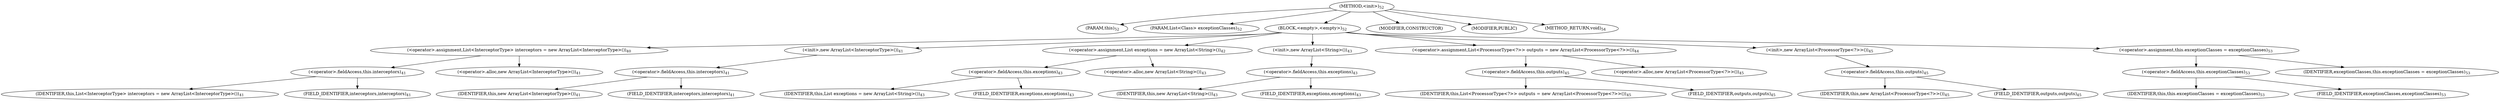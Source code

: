 digraph "&lt;init&gt;" {  
"90" [label = <(METHOD,&lt;init&gt;)<SUB>52</SUB>> ]
"4" [label = <(PARAM,this)<SUB>52</SUB>> ]
"91" [label = <(PARAM,List&lt;Class&gt; exceptionClasses)<SUB>52</SUB>> ]
"92" [label = <(BLOCK,&lt;empty&gt;,&lt;empty&gt;)<SUB>52</SUB>> ]
"93" [label = <(&lt;operator&gt;.assignment,List&lt;InterceptorType&gt; interceptors = new ArrayList&lt;InterceptorType&gt;())<SUB>40</SUB>> ]
"94" [label = <(&lt;operator&gt;.fieldAccess,this.interceptors)<SUB>41</SUB>> ]
"95" [label = <(IDENTIFIER,this,List&lt;InterceptorType&gt; interceptors = new ArrayList&lt;InterceptorType&gt;())<SUB>41</SUB>> ]
"96" [label = <(FIELD_IDENTIFIER,interceptors,interceptors)<SUB>41</SUB>> ]
"97" [label = <(&lt;operator&gt;.alloc,new ArrayList&lt;InterceptorType&gt;())<SUB>41</SUB>> ]
"98" [label = <(&lt;init&gt;,new ArrayList&lt;InterceptorType&gt;())<SUB>41</SUB>> ]
"99" [label = <(&lt;operator&gt;.fieldAccess,this.interceptors)<SUB>41</SUB>> ]
"100" [label = <(IDENTIFIER,this,new ArrayList&lt;InterceptorType&gt;())<SUB>41</SUB>> ]
"101" [label = <(FIELD_IDENTIFIER,interceptors,interceptors)<SUB>41</SUB>> ]
"102" [label = <(&lt;operator&gt;.assignment,List exceptions = new ArrayList&lt;String&gt;())<SUB>42</SUB>> ]
"103" [label = <(&lt;operator&gt;.fieldAccess,this.exceptions)<SUB>43</SUB>> ]
"104" [label = <(IDENTIFIER,this,List exceptions = new ArrayList&lt;String&gt;())<SUB>43</SUB>> ]
"105" [label = <(FIELD_IDENTIFIER,exceptions,exceptions)<SUB>43</SUB>> ]
"106" [label = <(&lt;operator&gt;.alloc,new ArrayList&lt;String&gt;())<SUB>43</SUB>> ]
"107" [label = <(&lt;init&gt;,new ArrayList&lt;String&gt;())<SUB>43</SUB>> ]
"108" [label = <(&lt;operator&gt;.fieldAccess,this.exceptions)<SUB>43</SUB>> ]
"109" [label = <(IDENTIFIER,this,new ArrayList&lt;String&gt;())<SUB>43</SUB>> ]
"110" [label = <(FIELD_IDENTIFIER,exceptions,exceptions)<SUB>43</SUB>> ]
"111" [label = <(&lt;operator&gt;.assignment,List&lt;ProcessorType&lt;?&gt;&gt; outputs = new ArrayList&lt;ProcessorType&lt;?&gt;&gt;())<SUB>44</SUB>> ]
"112" [label = <(&lt;operator&gt;.fieldAccess,this.outputs)<SUB>45</SUB>> ]
"113" [label = <(IDENTIFIER,this,List&lt;ProcessorType&lt;?&gt;&gt; outputs = new ArrayList&lt;ProcessorType&lt;?&gt;&gt;())<SUB>45</SUB>> ]
"114" [label = <(FIELD_IDENTIFIER,outputs,outputs)<SUB>45</SUB>> ]
"115" [label = <(&lt;operator&gt;.alloc,new ArrayList&lt;ProcessorType&lt;?&gt;&gt;())<SUB>45</SUB>> ]
"116" [label = <(&lt;init&gt;,new ArrayList&lt;ProcessorType&lt;?&gt;&gt;())<SUB>45</SUB>> ]
"117" [label = <(&lt;operator&gt;.fieldAccess,this.outputs)<SUB>45</SUB>> ]
"118" [label = <(IDENTIFIER,this,new ArrayList&lt;ProcessorType&lt;?&gt;&gt;())<SUB>45</SUB>> ]
"119" [label = <(FIELD_IDENTIFIER,outputs,outputs)<SUB>45</SUB>> ]
"120" [label = <(&lt;operator&gt;.assignment,this.exceptionClasses = exceptionClasses)<SUB>53</SUB>> ]
"121" [label = <(&lt;operator&gt;.fieldAccess,this.exceptionClasses)<SUB>53</SUB>> ]
"3" [label = <(IDENTIFIER,this,this.exceptionClasses = exceptionClasses)<SUB>53</SUB>> ]
"122" [label = <(FIELD_IDENTIFIER,exceptionClasses,exceptionClasses)<SUB>53</SUB>> ]
"123" [label = <(IDENTIFIER,exceptionClasses,this.exceptionClasses = exceptionClasses)<SUB>53</SUB>> ]
"124" [label = <(MODIFIER,CONSTRUCTOR)> ]
"125" [label = <(MODIFIER,PUBLIC)> ]
"126" [label = <(METHOD_RETURN,void)<SUB>54</SUB>> ]
  "90" -> "4" 
  "90" -> "91" 
  "90" -> "92" 
  "90" -> "124" 
  "90" -> "125" 
  "90" -> "126" 
  "92" -> "93" 
  "92" -> "98" 
  "92" -> "102" 
  "92" -> "107" 
  "92" -> "111" 
  "92" -> "116" 
  "92" -> "120" 
  "93" -> "94" 
  "93" -> "97" 
  "94" -> "95" 
  "94" -> "96" 
  "98" -> "99" 
  "99" -> "100" 
  "99" -> "101" 
  "102" -> "103" 
  "102" -> "106" 
  "103" -> "104" 
  "103" -> "105" 
  "107" -> "108" 
  "108" -> "109" 
  "108" -> "110" 
  "111" -> "112" 
  "111" -> "115" 
  "112" -> "113" 
  "112" -> "114" 
  "116" -> "117" 
  "117" -> "118" 
  "117" -> "119" 
  "120" -> "121" 
  "120" -> "123" 
  "121" -> "3" 
  "121" -> "122" 
}
